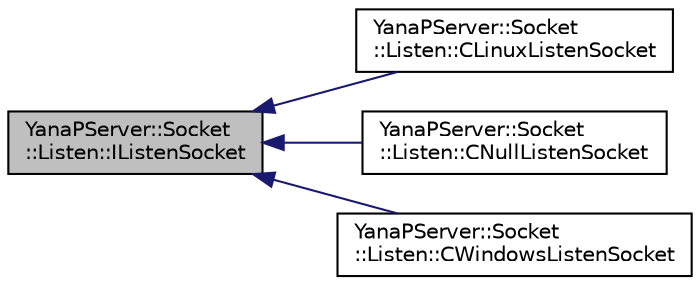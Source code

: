 digraph "YanaPServer::Socket::Listen::IListenSocket"
{
  edge [fontname="Helvetica",fontsize="10",labelfontname="Helvetica",labelfontsize="10"];
  node [fontname="Helvetica",fontsize="10",shape=record];
  rankdir="LR";
  Node0 [label="YanaPServer::Socket\l::Listen::IListenSocket",height=0.2,width=0.4,color="black", fillcolor="grey75", style="filled", fontcolor="black"];
  Node0 -> Node1 [dir="back",color="midnightblue",fontsize="10",style="solid",fontname="Helvetica"];
  Node1 [label="YanaPServer::Socket\l::Listen::CLinuxListenSocket",height=0.2,width=0.4,color="black", fillcolor="white", style="filled",URL="$class_yana_p_server_1_1_socket_1_1_listen_1_1_c_linux_listen_socket.html",tooltip="Linux用Listenソケット "];
  Node0 -> Node2 [dir="back",color="midnightblue",fontsize="10",style="solid",fontname="Helvetica"];
  Node2 [label="YanaPServer::Socket\l::Listen::CNullListenSocket",height=0.2,width=0.4,color="black", fillcolor="white", style="filled",URL="$class_yana_p_server_1_1_socket_1_1_listen_1_1_c_null_listen_socket.html",tooltip="何もしないListenSocketクラス 未定義のプラットフォームで使用する。 "];
  Node0 -> Node3 [dir="back",color="midnightblue",fontsize="10",style="solid",fontname="Helvetica"];
  Node3 [label="YanaPServer::Socket\l::Listen::CWindowsListenSocket",height=0.2,width=0.4,color="black", fillcolor="white", style="filled",URL="$class_yana_p_server_1_1_socket_1_1_listen_1_1_c_windows_listen_socket.html",tooltip="WindowsのListen用ソケットクラス "];
}
